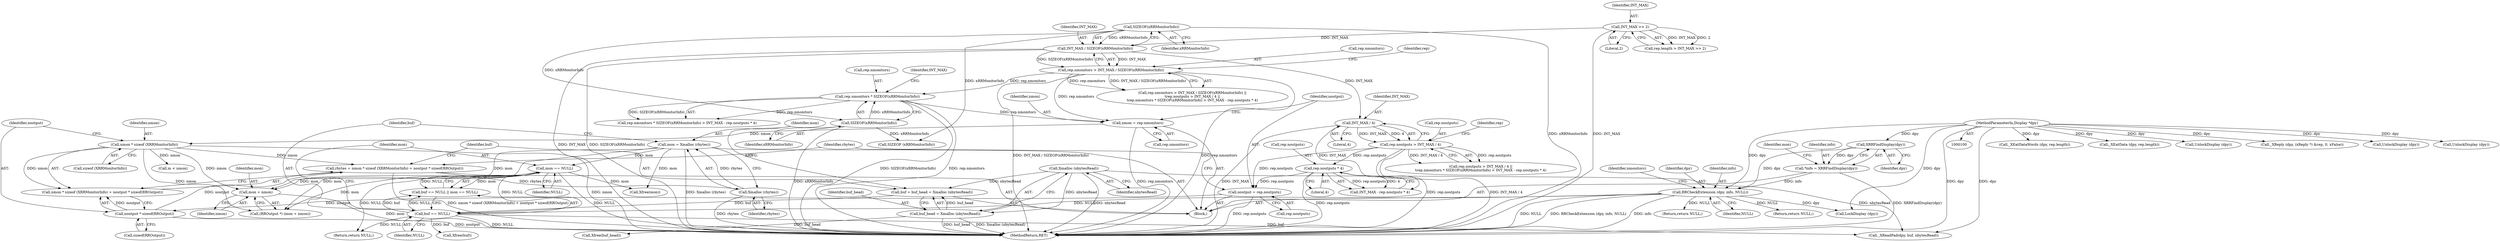 digraph "0_libXrandr_a0df3e1c7728205e5c7650b2e6dce684139254a6@pointer" {
"1000307" [label="(Call,mon + nmon)"];
"1000281" [label="(Call,mon == NULL)"];
"1000272" [label="(Call,mon = Xmalloc (rbytes))"];
"1000274" [label="(Call,Xmalloc (rbytes))"];
"1000255" [label="(Call,rbytes = nmon * sizeof (XRRMonitorInfo) + noutput * sizeof(RROutput))"];
"1000258" [label="(Call,nmon * sizeof (XRRMonitorInfo))"];
"1000245" [label="(Call,nmon = rep.nmonitors)"];
"1000212" [label="(Call,rep.nmonitors * SIZEOF(xRRMonitorInfo))"];
"1000195" [label="(Call,rep.nmonitors > INT_MAX / SIZEOF(xRRMonitorInfo))"];
"1000199" [label="(Call,INT_MAX / SIZEOF(xRRMonitorInfo))"];
"1000191" [label="(Call,INT_MAX >> 2)"];
"1000201" [label="(Call,SIZEOF(xRRMonitorInfo))"];
"1000216" [label="(Call,SIZEOF(xRRMonitorInfo))"];
"1000262" [label="(Call,noutput * sizeof(RROutput))"];
"1000250" [label="(Call,noutput = rep.noutputs)"];
"1000220" [label="(Call,rep.noutputs * 4)"];
"1000204" [label="(Call,rep.noutputs > INT_MAX / 4)"];
"1000208" [label="(Call,INT_MAX / 4)"];
"1000278" [label="(Call,buf == NULL)"];
"1000266" [label="(Call,buf = buf_head = Xmalloc (nbytesRead))"];
"1000268" [label="(Call,buf_head = Xmalloc (nbytesRead))"];
"1000270" [label="(Call,Xmalloc (nbytesRead))"];
"1000129" [label="(Call,RRCheckExtension (dpy, info, NULL))"];
"1000109" [label="(Call,XRRFindDisplay(dpy))"];
"1000101" [label="(MethodParameterIn,Display *dpy)"];
"1000107" [label="(Call,*info = XRRFindDisplay(dpy))"];
"1000203" [label="(Call,rep.noutputs > INT_MAX / 4 ||\n\trep.nmonitors * SIZEOF(xRRMonitorInfo) > INT_MAX - rep.noutputs * 4)"];
"1000246" [label="(Identifier,nmon)"];
"1000257" [label="(Call,nmon * sizeof (XRRMonitorInfo) + noutput * sizeof(RROutput))"];
"1000252" [label="(Call,rep.noutputs)"];
"1000262" [label="(Call,noutput * sizeof(RROutput))"];
"1000126" [label="(Identifier,mon)"];
"1000192" [label="(Identifier,INT_MAX)"];
"1000204" [label="(Call,rep.noutputs > INT_MAX / 4)"];
"1000213" [label="(Call,rep.nmonitors)"];
"1000194" [label="(Call,rep.nmonitors > INT_MAX / SIZEOF(xRRMonitorInfo) ||\n\trep.noutputs > INT_MAX / 4 ||\n\trep.nmonitors * SIZEOF(xRRMonitorInfo) > INT_MAX - rep.noutputs * 4)"];
"1000131" [label="(Identifier,info)"];
"1000280" [label="(Identifier,NULL)"];
"1000309" [label="(Identifier,nmon)"];
"1000129" [label="(Call,RRCheckExtension (dpy, info, NULL))"];
"1000282" [label="(Identifier,mon)"];
"1000245" [label="(Call,nmon = rep.nmonitors)"];
"1000263" [label="(Identifier,noutput)"];
"1000195" [label="(Call,rep.nmonitors > INT_MAX / SIZEOF(xRRMonitorInfo))"];
"1000224" [label="(Literal,4)"];
"1000461" [label="(Call,Xfree(buf_head))"];
"1000271" [label="(Identifier,nbytesRead)"];
"1000269" [label="(Identifier,buf_head)"];
"1000268" [label="(Call,buf_head = Xmalloc (nbytesRead))"];
"1000196" [label="(Call,rep.nmonitors)"];
"1000255" [label="(Call,rbytes = nmon * sizeof (XRRMonitorInfo) + noutput * sizeof(RROutput))"];
"1000206" [label="(Identifier,rep)"];
"1000424" [label="(Call,SIZEOF (xRRMonitorInfo))"];
"1000108" [label="(Identifier,info)"];
"1000138" [label="(Call,LockDisplay (dpy))"];
"1000277" [label="(Call,buf == NULL || mon == NULL)"];
"1000260" [label="(Call,sizeof (XRRMonitorInfo))"];
"1000287" [label="(Call,Xfree(mon))"];
"1000305" [label="(Call,(RROutput *) (mon + nmon))"];
"1000251" [label="(Identifier,noutput)"];
"1000279" [label="(Identifier,buf)"];
"1000221" [label="(Call,rep.noutputs)"];
"1000135" [label="(Identifier,nmonitors)"];
"1000199" [label="(Call,INT_MAX / SIZEOF(xRRMonitorInfo))"];
"1000273" [label="(Identifier,mon)"];
"1000307" [label="(Call,mon + nmon)"];
"1000110" [label="(Identifier,dpy)"];
"1000220" [label="(Call,rep.noutputs * 4)"];
"1000217" [label="(Identifier,xRRMonitorInfo)"];
"1000289" [label="(Call,_XEatDataWords (dpy, rep.length))"];
"1000181" [label="(Return,return NULL;)"];
"1000299" [label="(Call,_XReadPad(dpy, buf, nbytesRead))"];
"1000226" [label="(Call,_XEatData (dpy, rep.length))"];
"1000267" [label="(Identifier,buf)"];
"1000109" [label="(Call,XRRFindDisplay(dpy))"];
"1000218" [label="(Call,INT_MAX - rep.noutputs * 4)"];
"1000270" [label="(Call,Xmalloc (nbytesRead))"];
"1000191" [label="(Call,INT_MAX >> 2)"];
"1000210" [label="(Literal,4)"];
"1000105" [label="(Block,)"];
"1000219" [label="(Identifier,INT_MAX)"];
"1000202" [label="(Identifier,xRRMonitorInfo)"];
"1000250" [label="(Call,noutput = rep.noutputs)"];
"1000297" [label="(Return,return NULL;)"];
"1000285" [label="(Call,Xfree(buf))"];
"1000256" [label="(Identifier,rbytes)"];
"1000231" [label="(Call,UnlockDisplay (dpy))"];
"1000208" [label="(Call,INT_MAX / 4)"];
"1000234" [label="(Return,return NULL;)"];
"1000211" [label="(Call,rep.nmonitors * SIZEOF(xRRMonitorInfo) > INT_MAX - rep.noutputs * 4)"];
"1000209" [label="(Identifier,INT_MAX)"];
"1000259" [label="(Identifier,nmon)"];
"1000275" [label="(Identifier,rbytes)"];
"1000169" [label="(Call,_XReply (dpy, (xReply *) &rep, 0, xFalse))"];
"1000193" [label="(Literal,2)"];
"1000283" [label="(Identifier,NULL)"];
"1000264" [label="(Call,sizeof(RROutput))"];
"1000205" [label="(Call,rep.noutputs)"];
"1000178" [label="(Call,UnlockDisplay (dpy))"];
"1000258" [label="(Call,nmon * sizeof (XRRMonitorInfo))"];
"1000278" [label="(Call,buf == NULL)"];
"1000216" [label="(Call,SIZEOF(xRRMonitorInfo))"];
"1000130" [label="(Identifier,dpy)"];
"1000314" [label="(Call,m < nmon)"];
"1000463" [label="(MethodReturn,RET)"];
"1000101" [label="(MethodParameterIn,Display *dpy)"];
"1000132" [label="(Identifier,NULL)"];
"1000201" [label="(Call,SIZEOF(xRRMonitorInfo))"];
"1000200" [label="(Identifier,INT_MAX)"];
"1000274" [label="(Call,Xmalloc (rbytes))"];
"1000294" [label="(Call,UnlockDisplay (dpy))"];
"1000212" [label="(Call,rep.nmonitors * SIZEOF(xRRMonitorInfo))"];
"1000308" [label="(Identifier,mon)"];
"1000107" [label="(Call,*info = XRRFindDisplay(dpy))"];
"1000272" [label="(Call,mon = Xmalloc (rbytes))"];
"1000247" [label="(Call,rep.nmonitors)"];
"1000266" [label="(Call,buf = buf_head = Xmalloc (nbytesRead))"];
"1000214" [label="(Identifier,rep)"];
"1000187" [label="(Call,rep.length > INT_MAX >> 2)"];
"1000281" [label="(Call,mon == NULL)"];
"1000307" -> "1000305"  [label="AST: "];
"1000307" -> "1000309"  [label="CFG: "];
"1000308" -> "1000307"  [label="AST: "];
"1000309" -> "1000307"  [label="AST: "];
"1000305" -> "1000307"  [label="CFG: "];
"1000307" -> "1000463"  [label="DDG: mon"];
"1000281" -> "1000307"  [label="DDG: mon"];
"1000272" -> "1000307"  [label="DDG: mon"];
"1000258" -> "1000307"  [label="DDG: nmon"];
"1000281" -> "1000277"  [label="AST: "];
"1000281" -> "1000283"  [label="CFG: "];
"1000282" -> "1000281"  [label="AST: "];
"1000283" -> "1000281"  [label="AST: "];
"1000277" -> "1000281"  [label="CFG: "];
"1000281" -> "1000463"  [label="DDG: NULL"];
"1000281" -> "1000277"  [label="DDG: mon"];
"1000281" -> "1000277"  [label="DDG: NULL"];
"1000272" -> "1000281"  [label="DDG: mon"];
"1000278" -> "1000281"  [label="DDG: NULL"];
"1000281" -> "1000287"  [label="DDG: mon"];
"1000281" -> "1000297"  [label="DDG: NULL"];
"1000281" -> "1000305"  [label="DDG: mon"];
"1000272" -> "1000105"  [label="AST: "];
"1000272" -> "1000274"  [label="CFG: "];
"1000273" -> "1000272"  [label="AST: "];
"1000274" -> "1000272"  [label="AST: "];
"1000279" -> "1000272"  [label="CFG: "];
"1000272" -> "1000463"  [label="DDG: Xmalloc (rbytes)"];
"1000274" -> "1000272"  [label="DDG: rbytes"];
"1000272" -> "1000287"  [label="DDG: mon"];
"1000272" -> "1000305"  [label="DDG: mon"];
"1000274" -> "1000275"  [label="CFG: "];
"1000275" -> "1000274"  [label="AST: "];
"1000274" -> "1000463"  [label="DDG: rbytes"];
"1000255" -> "1000274"  [label="DDG: rbytes"];
"1000255" -> "1000105"  [label="AST: "];
"1000255" -> "1000257"  [label="CFG: "];
"1000256" -> "1000255"  [label="AST: "];
"1000257" -> "1000255"  [label="AST: "];
"1000267" -> "1000255"  [label="CFG: "];
"1000255" -> "1000463"  [label="DDG: nmon * sizeof (XRRMonitorInfo) + noutput * sizeof(RROutput)"];
"1000258" -> "1000255"  [label="DDG: nmon"];
"1000262" -> "1000255"  [label="DDG: noutput"];
"1000258" -> "1000257"  [label="AST: "];
"1000258" -> "1000260"  [label="CFG: "];
"1000259" -> "1000258"  [label="AST: "];
"1000260" -> "1000258"  [label="AST: "];
"1000263" -> "1000258"  [label="CFG: "];
"1000258" -> "1000463"  [label="DDG: nmon"];
"1000258" -> "1000257"  [label="DDG: nmon"];
"1000245" -> "1000258"  [label="DDG: nmon"];
"1000258" -> "1000305"  [label="DDG: nmon"];
"1000258" -> "1000314"  [label="DDG: nmon"];
"1000245" -> "1000105"  [label="AST: "];
"1000245" -> "1000247"  [label="CFG: "];
"1000246" -> "1000245"  [label="AST: "];
"1000247" -> "1000245"  [label="AST: "];
"1000251" -> "1000245"  [label="CFG: "];
"1000245" -> "1000463"  [label="DDG: rep.nmonitors"];
"1000212" -> "1000245"  [label="DDG: rep.nmonitors"];
"1000195" -> "1000245"  [label="DDG: rep.nmonitors"];
"1000212" -> "1000211"  [label="AST: "];
"1000212" -> "1000216"  [label="CFG: "];
"1000213" -> "1000212"  [label="AST: "];
"1000216" -> "1000212"  [label="AST: "];
"1000219" -> "1000212"  [label="CFG: "];
"1000212" -> "1000463"  [label="DDG: SIZEOF(xRRMonitorInfo)"];
"1000212" -> "1000463"  [label="DDG: rep.nmonitors"];
"1000212" -> "1000211"  [label="DDG: rep.nmonitors"];
"1000212" -> "1000211"  [label="DDG: SIZEOF(xRRMonitorInfo)"];
"1000195" -> "1000212"  [label="DDG: rep.nmonitors"];
"1000216" -> "1000212"  [label="DDG: xRRMonitorInfo"];
"1000195" -> "1000194"  [label="AST: "];
"1000195" -> "1000199"  [label="CFG: "];
"1000196" -> "1000195"  [label="AST: "];
"1000199" -> "1000195"  [label="AST: "];
"1000206" -> "1000195"  [label="CFG: "];
"1000194" -> "1000195"  [label="CFG: "];
"1000195" -> "1000463"  [label="DDG: INT_MAX / SIZEOF(xRRMonitorInfo)"];
"1000195" -> "1000463"  [label="DDG: rep.nmonitors"];
"1000195" -> "1000194"  [label="DDG: rep.nmonitors"];
"1000195" -> "1000194"  [label="DDG: INT_MAX / SIZEOF(xRRMonitorInfo)"];
"1000199" -> "1000195"  [label="DDG: INT_MAX"];
"1000199" -> "1000195"  [label="DDG: SIZEOF(xRRMonitorInfo)"];
"1000199" -> "1000201"  [label="CFG: "];
"1000200" -> "1000199"  [label="AST: "];
"1000201" -> "1000199"  [label="AST: "];
"1000199" -> "1000463"  [label="DDG: SIZEOF(xRRMonitorInfo)"];
"1000199" -> "1000463"  [label="DDG: INT_MAX"];
"1000191" -> "1000199"  [label="DDG: INT_MAX"];
"1000201" -> "1000199"  [label="DDG: xRRMonitorInfo"];
"1000199" -> "1000208"  [label="DDG: INT_MAX"];
"1000191" -> "1000187"  [label="AST: "];
"1000191" -> "1000193"  [label="CFG: "];
"1000192" -> "1000191"  [label="AST: "];
"1000193" -> "1000191"  [label="AST: "];
"1000187" -> "1000191"  [label="CFG: "];
"1000191" -> "1000463"  [label="DDG: INT_MAX"];
"1000191" -> "1000187"  [label="DDG: INT_MAX"];
"1000191" -> "1000187"  [label="DDG: 2"];
"1000201" -> "1000202"  [label="CFG: "];
"1000202" -> "1000201"  [label="AST: "];
"1000201" -> "1000463"  [label="DDG: xRRMonitorInfo"];
"1000201" -> "1000216"  [label="DDG: xRRMonitorInfo"];
"1000201" -> "1000424"  [label="DDG: xRRMonitorInfo"];
"1000216" -> "1000217"  [label="CFG: "];
"1000217" -> "1000216"  [label="AST: "];
"1000216" -> "1000463"  [label="DDG: xRRMonitorInfo"];
"1000216" -> "1000424"  [label="DDG: xRRMonitorInfo"];
"1000262" -> "1000257"  [label="AST: "];
"1000262" -> "1000264"  [label="CFG: "];
"1000263" -> "1000262"  [label="AST: "];
"1000264" -> "1000262"  [label="AST: "];
"1000257" -> "1000262"  [label="CFG: "];
"1000262" -> "1000463"  [label="DDG: noutput"];
"1000262" -> "1000257"  [label="DDG: noutput"];
"1000250" -> "1000262"  [label="DDG: noutput"];
"1000250" -> "1000105"  [label="AST: "];
"1000250" -> "1000252"  [label="CFG: "];
"1000251" -> "1000250"  [label="AST: "];
"1000252" -> "1000250"  [label="AST: "];
"1000256" -> "1000250"  [label="CFG: "];
"1000250" -> "1000463"  [label="DDG: rep.noutputs"];
"1000220" -> "1000250"  [label="DDG: rep.noutputs"];
"1000204" -> "1000250"  [label="DDG: rep.noutputs"];
"1000220" -> "1000218"  [label="AST: "];
"1000220" -> "1000224"  [label="CFG: "];
"1000221" -> "1000220"  [label="AST: "];
"1000224" -> "1000220"  [label="AST: "];
"1000218" -> "1000220"  [label="CFG: "];
"1000220" -> "1000463"  [label="DDG: rep.noutputs"];
"1000220" -> "1000218"  [label="DDG: rep.noutputs"];
"1000220" -> "1000218"  [label="DDG: 4"];
"1000204" -> "1000220"  [label="DDG: rep.noutputs"];
"1000204" -> "1000203"  [label="AST: "];
"1000204" -> "1000208"  [label="CFG: "];
"1000205" -> "1000204"  [label="AST: "];
"1000208" -> "1000204"  [label="AST: "];
"1000214" -> "1000204"  [label="CFG: "];
"1000203" -> "1000204"  [label="CFG: "];
"1000204" -> "1000463"  [label="DDG: INT_MAX / 4"];
"1000204" -> "1000463"  [label="DDG: rep.noutputs"];
"1000204" -> "1000203"  [label="DDG: rep.noutputs"];
"1000204" -> "1000203"  [label="DDG: INT_MAX / 4"];
"1000208" -> "1000204"  [label="DDG: INT_MAX"];
"1000208" -> "1000204"  [label="DDG: 4"];
"1000208" -> "1000210"  [label="CFG: "];
"1000209" -> "1000208"  [label="AST: "];
"1000210" -> "1000208"  [label="AST: "];
"1000208" -> "1000463"  [label="DDG: INT_MAX"];
"1000208" -> "1000218"  [label="DDG: INT_MAX"];
"1000278" -> "1000277"  [label="AST: "];
"1000278" -> "1000280"  [label="CFG: "];
"1000279" -> "1000278"  [label="AST: "];
"1000280" -> "1000278"  [label="AST: "];
"1000282" -> "1000278"  [label="CFG: "];
"1000277" -> "1000278"  [label="CFG: "];
"1000278" -> "1000463"  [label="DDG: NULL"];
"1000278" -> "1000277"  [label="DDG: buf"];
"1000278" -> "1000277"  [label="DDG: NULL"];
"1000266" -> "1000278"  [label="DDG: buf"];
"1000129" -> "1000278"  [label="DDG: NULL"];
"1000278" -> "1000285"  [label="DDG: buf"];
"1000278" -> "1000297"  [label="DDG: NULL"];
"1000278" -> "1000299"  [label="DDG: buf"];
"1000266" -> "1000105"  [label="AST: "];
"1000266" -> "1000268"  [label="CFG: "];
"1000267" -> "1000266"  [label="AST: "];
"1000268" -> "1000266"  [label="AST: "];
"1000273" -> "1000266"  [label="CFG: "];
"1000268" -> "1000266"  [label="DDG: buf_head"];
"1000270" -> "1000266"  [label="DDG: nbytesRead"];
"1000268" -> "1000270"  [label="CFG: "];
"1000269" -> "1000268"  [label="AST: "];
"1000270" -> "1000268"  [label="AST: "];
"1000268" -> "1000463"  [label="DDG: buf_head"];
"1000268" -> "1000463"  [label="DDG: Xmalloc (nbytesRead)"];
"1000270" -> "1000268"  [label="DDG: nbytesRead"];
"1000268" -> "1000461"  [label="DDG: buf_head"];
"1000270" -> "1000271"  [label="CFG: "];
"1000271" -> "1000270"  [label="AST: "];
"1000270" -> "1000463"  [label="DDG: nbytesRead"];
"1000270" -> "1000299"  [label="DDG: nbytesRead"];
"1000129" -> "1000105"  [label="AST: "];
"1000129" -> "1000132"  [label="CFG: "];
"1000130" -> "1000129"  [label="AST: "];
"1000131" -> "1000129"  [label="AST: "];
"1000132" -> "1000129"  [label="AST: "];
"1000135" -> "1000129"  [label="CFG: "];
"1000129" -> "1000463"  [label="DDG: NULL"];
"1000129" -> "1000463"  [label="DDG: RRCheckExtension (dpy, info, NULL)"];
"1000129" -> "1000463"  [label="DDG: info"];
"1000109" -> "1000129"  [label="DDG: dpy"];
"1000101" -> "1000129"  [label="DDG: dpy"];
"1000107" -> "1000129"  [label="DDG: info"];
"1000129" -> "1000138"  [label="DDG: dpy"];
"1000129" -> "1000181"  [label="DDG: NULL"];
"1000129" -> "1000234"  [label="DDG: NULL"];
"1000109" -> "1000107"  [label="AST: "];
"1000109" -> "1000110"  [label="CFG: "];
"1000110" -> "1000109"  [label="AST: "];
"1000107" -> "1000109"  [label="CFG: "];
"1000109" -> "1000107"  [label="DDG: dpy"];
"1000101" -> "1000109"  [label="DDG: dpy"];
"1000101" -> "1000100"  [label="AST: "];
"1000101" -> "1000463"  [label="DDG: dpy"];
"1000101" -> "1000138"  [label="DDG: dpy"];
"1000101" -> "1000169"  [label="DDG: dpy"];
"1000101" -> "1000178"  [label="DDG: dpy"];
"1000101" -> "1000226"  [label="DDG: dpy"];
"1000101" -> "1000231"  [label="DDG: dpy"];
"1000101" -> "1000289"  [label="DDG: dpy"];
"1000101" -> "1000294"  [label="DDG: dpy"];
"1000101" -> "1000299"  [label="DDG: dpy"];
"1000107" -> "1000105"  [label="AST: "];
"1000108" -> "1000107"  [label="AST: "];
"1000126" -> "1000107"  [label="CFG: "];
"1000107" -> "1000463"  [label="DDG: XRRFindDisplay(dpy)"];
}

